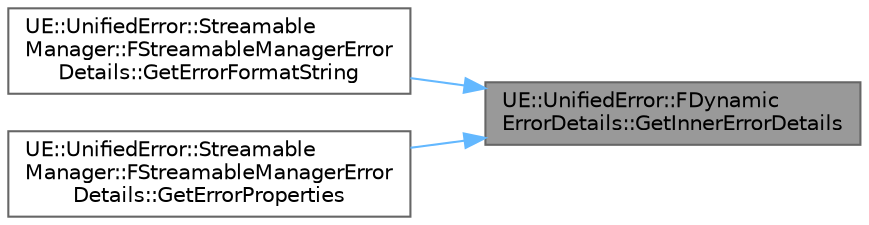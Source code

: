digraph "UE::UnifiedError::FDynamicErrorDetails::GetInnerErrorDetails"
{
 // INTERACTIVE_SVG=YES
 // LATEX_PDF_SIZE
  bgcolor="transparent";
  edge [fontname=Helvetica,fontsize=10,labelfontname=Helvetica,labelfontsize=10];
  node [fontname=Helvetica,fontsize=10,shape=box,height=0.2,width=0.4];
  rankdir="RL";
  Node1 [id="Node000001",label="UE::UnifiedError::FDynamic\lErrorDetails::GetInnerErrorDetails",height=0.2,width=0.4,color="gray40", fillcolor="grey60", style="filled", fontcolor="black",tooltip="GetInnerErrorDetails; Exposes inner error details to FError, if this ErrorDetails allows inner detail..."];
  Node1 -> Node2 [id="edge1_Node000001_Node000002",dir="back",color="steelblue1",style="solid",tooltip=" "];
  Node2 [id="Node000002",label="UE::UnifiedError::Streamable\lManager::FStreamableManagerError\lDetails::GetErrorFormatString",height=0.2,width=0.4,color="grey40", fillcolor="white", style="filled",URL="$d4/db2/classUE_1_1UnifiedError_1_1StreamableManager_1_1FStreamableManagerErrorDetails.html#ab4b0694e98bdee7abcf0092a92a39213",tooltip="GetErrorFormatString; Pass through to the InnerErrorDetails."];
  Node1 -> Node3 [id="edge2_Node000001_Node000003",dir="back",color="steelblue1",style="solid",tooltip=" "];
  Node3 [id="Node000003",label="UE::UnifiedError::Streamable\lManager::FStreamableManagerError\lDetails::GetErrorProperties",height=0.2,width=0.4,color="grey40", fillcolor="white", style="filled",URL="$d4/db2/classUE_1_1UnifiedError_1_1StreamableManager_1_1FStreamableManagerErrorDetails.html#a090a3a4db82e550cc4be6a1cdfca2826",tooltip="GetErrorProperties; by default pass through to the InnerErrorDetails."];
}
